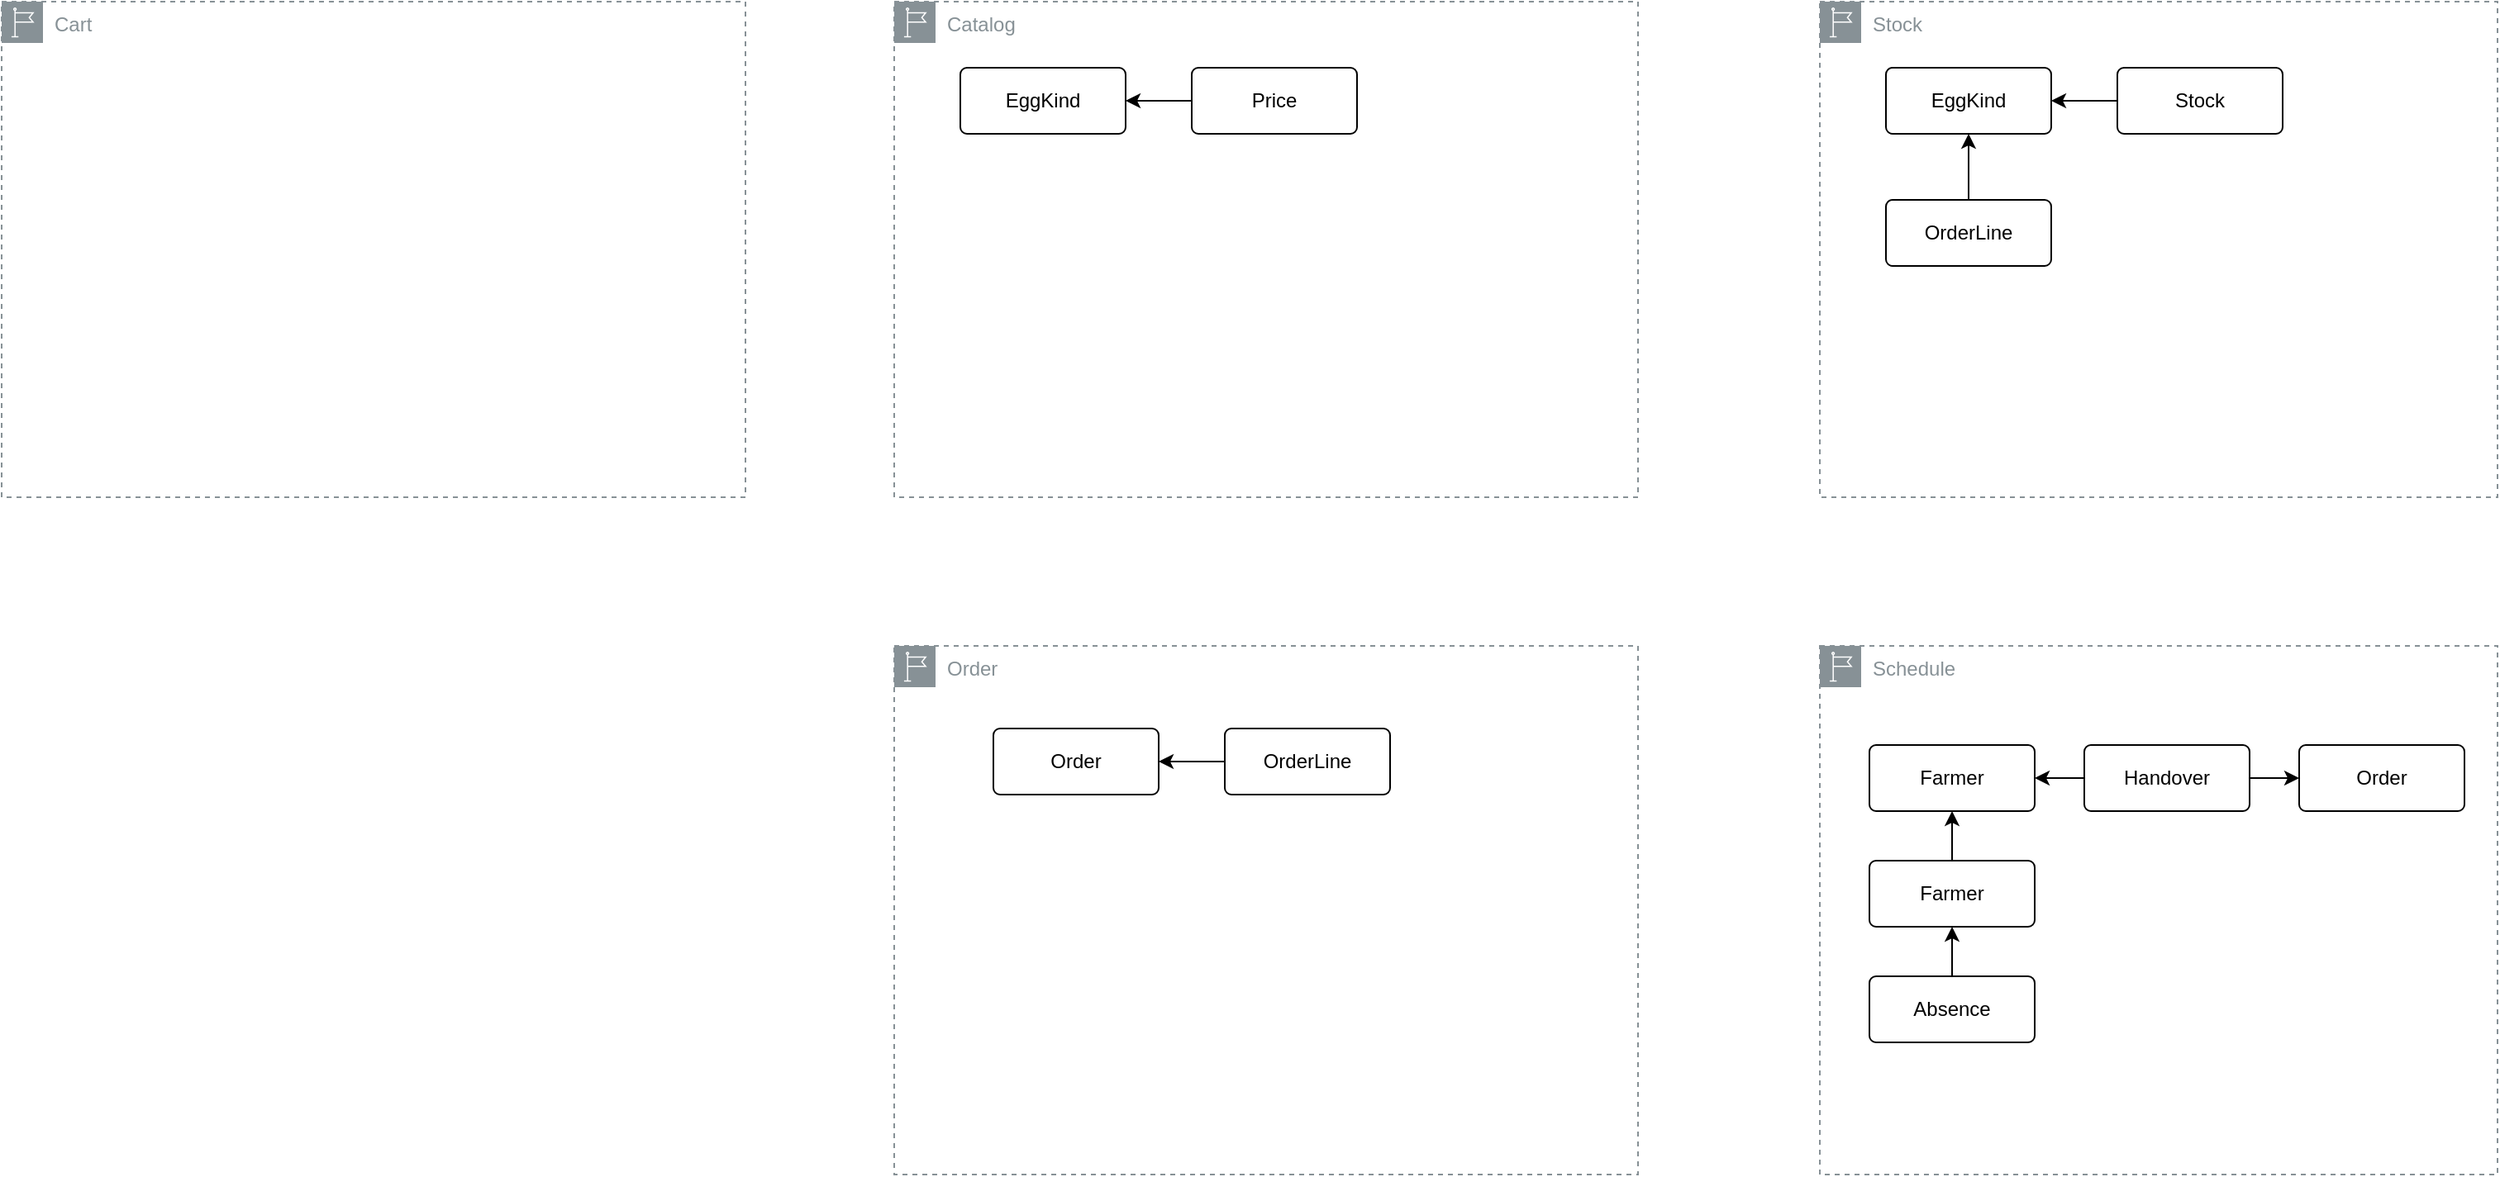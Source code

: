 <mxfile>
    <diagram id="dcPi15IhfV_rxBAtwhYr" name="Page-1">
        <mxGraphModel dx="2611" dy="1223" grid="1" gridSize="10" guides="1" tooltips="1" connect="1" arrows="1" fold="1" page="1" pageScale="1" pageWidth="850" pageHeight="1100" math="0" shadow="0">
            <root>
                <mxCell id="0"/>
                <mxCell id="1" parent="0"/>
                <mxCell id="2" value="Catalog" style="sketch=0;outlineConnect=0;gradientColor=none;html=1;whiteSpace=wrap;fontSize=12;fontStyle=0;shape=mxgraph.aws4.group;grIcon=mxgraph.aws4.group_region;strokeColor=#879196;fillColor=none;verticalAlign=top;align=left;spacingLeft=30;fontColor=#879196;dashed=1;" vertex="1" parent="1">
                    <mxGeometry x="40" y="40" width="450" height="300" as="geometry"/>
                </mxCell>
                <mxCell id="3" value="Stock" style="sketch=0;outlineConnect=0;gradientColor=none;html=1;whiteSpace=wrap;fontSize=12;fontStyle=0;shape=mxgraph.aws4.group;grIcon=mxgraph.aws4.group_region;strokeColor=#879196;fillColor=none;verticalAlign=top;align=left;spacingLeft=30;fontColor=#879196;dashed=1;" vertex="1" parent="1">
                    <mxGeometry x="600" y="40" width="410" height="300" as="geometry"/>
                </mxCell>
                <mxCell id="4" value="Order" style="sketch=0;outlineConnect=0;gradientColor=none;html=1;whiteSpace=wrap;fontSize=12;fontStyle=0;shape=mxgraph.aws4.group;grIcon=mxgraph.aws4.group_region;strokeColor=#879196;fillColor=none;verticalAlign=top;align=left;spacingLeft=30;fontColor=#879196;dashed=1;" vertex="1" parent="1">
                    <mxGeometry x="40" y="430" width="450" height="320" as="geometry"/>
                </mxCell>
                <mxCell id="6" value="Schedule" style="sketch=0;outlineConnect=0;gradientColor=none;html=1;whiteSpace=wrap;fontSize=12;fontStyle=0;shape=mxgraph.aws4.group;grIcon=mxgraph.aws4.group_region;strokeColor=#879196;fillColor=none;verticalAlign=top;align=left;spacingLeft=30;fontColor=#879196;dashed=1;" vertex="1" parent="1">
                    <mxGeometry x="600" y="430" width="410" height="320" as="geometry"/>
                </mxCell>
                <mxCell id="7" value="EggKind" style="rounded=1;arcSize=10;whiteSpace=wrap;html=1;align=center;" vertex="1" parent="1">
                    <mxGeometry x="80" y="80" width="100" height="40" as="geometry"/>
                </mxCell>
                <mxCell id="11" value="" style="edgeStyle=none;html=1;" edge="1" parent="1" source="10" target="7">
                    <mxGeometry relative="1" as="geometry"/>
                </mxCell>
                <mxCell id="10" value="Price" style="rounded=1;arcSize=10;whiteSpace=wrap;html=1;align=center;" vertex="1" parent="1">
                    <mxGeometry x="220" y="80" width="100" height="40" as="geometry"/>
                </mxCell>
                <mxCell id="15" value="" style="edgeStyle=none;html=1;" edge="1" parent="1" source="12" target="14">
                    <mxGeometry relative="1" as="geometry"/>
                </mxCell>
                <mxCell id="12" value="OrderLine" style="rounded=1;arcSize=10;whiteSpace=wrap;html=1;align=center;" vertex="1" parent="1">
                    <mxGeometry x="240" y="480" width="100" height="40" as="geometry"/>
                </mxCell>
                <mxCell id="14" value="Order" style="rounded=1;arcSize=10;whiteSpace=wrap;html=1;align=center;" vertex="1" parent="1">
                    <mxGeometry x="100" y="480" width="100" height="40" as="geometry"/>
                </mxCell>
                <mxCell id="24" value="" style="edgeStyle=none;html=1;" edge="1" parent="1" source="18" target="19">
                    <mxGeometry relative="1" as="geometry"/>
                </mxCell>
                <mxCell id="33" value="" style="edgeStyle=none;html=1;" edge="1" parent="1" source="18" target="31">
                    <mxGeometry relative="1" as="geometry"/>
                </mxCell>
                <mxCell id="18" value="Handover" style="rounded=1;arcSize=10;whiteSpace=wrap;html=1;align=center;" vertex="1" parent="1">
                    <mxGeometry x="760" y="490" width="100" height="40" as="geometry"/>
                </mxCell>
                <mxCell id="19" value="Order" style="rounded=1;arcSize=10;whiteSpace=wrap;html=1;align=center;" vertex="1" parent="1">
                    <mxGeometry x="890" y="490" width="100" height="40" as="geometry"/>
                </mxCell>
                <mxCell id="32" value="" style="edgeStyle=none;html=1;" edge="1" parent="1" source="20" target="31">
                    <mxGeometry relative="1" as="geometry"/>
                </mxCell>
                <mxCell id="20" value="Farmer" style="rounded=1;arcSize=10;whiteSpace=wrap;html=1;align=center;" vertex="1" parent="1">
                    <mxGeometry x="630" y="560" width="100" height="40" as="geometry"/>
                </mxCell>
                <mxCell id="25" value="" style="edgeStyle=none;html=1;" edge="1" parent="1" source="22" target="20">
                    <mxGeometry relative="1" as="geometry"/>
                </mxCell>
                <mxCell id="22" value="Absence" style="rounded=1;arcSize=10;whiteSpace=wrap;html=1;align=center;" vertex="1" parent="1">
                    <mxGeometry x="630" y="630" width="100" height="40" as="geometry"/>
                </mxCell>
                <mxCell id="26" value="EggKind" style="rounded=1;arcSize=10;whiteSpace=wrap;html=1;align=center;" vertex="1" parent="1">
                    <mxGeometry x="640" y="80" width="100" height="40" as="geometry"/>
                </mxCell>
                <mxCell id="28" value="" style="edgeStyle=none;html=1;" edge="1" parent="1" source="27" target="26">
                    <mxGeometry relative="1" as="geometry"/>
                </mxCell>
                <mxCell id="27" value="Stock" style="rounded=1;arcSize=10;whiteSpace=wrap;html=1;align=center;" vertex="1" parent="1">
                    <mxGeometry x="780" y="80" width="100" height="40" as="geometry"/>
                </mxCell>
                <mxCell id="30" value="" style="edgeStyle=none;html=1;" edge="1" parent="1" source="29" target="26">
                    <mxGeometry relative="1" as="geometry"/>
                </mxCell>
                <mxCell id="29" value="OrderLine" style="rounded=1;arcSize=10;whiteSpace=wrap;html=1;align=center;" vertex="1" parent="1">
                    <mxGeometry x="640" y="160" width="100" height="40" as="geometry"/>
                </mxCell>
                <mxCell id="31" value="Farmer" style="rounded=1;arcSize=10;whiteSpace=wrap;html=1;align=center;" vertex="1" parent="1">
                    <mxGeometry x="630" y="490" width="100" height="40" as="geometry"/>
                </mxCell>
                <mxCell id="34" value="Cart" style="sketch=0;outlineConnect=0;gradientColor=none;html=1;whiteSpace=wrap;fontSize=12;fontStyle=0;shape=mxgraph.aws4.group;grIcon=mxgraph.aws4.group_region;strokeColor=#879196;fillColor=none;verticalAlign=top;align=left;spacingLeft=30;fontColor=#879196;dashed=1;" vertex="1" parent="1">
                    <mxGeometry x="-500" y="40" width="450" height="300" as="geometry"/>
                </mxCell>
            </root>
        </mxGraphModel>
    </diagram>
</mxfile>